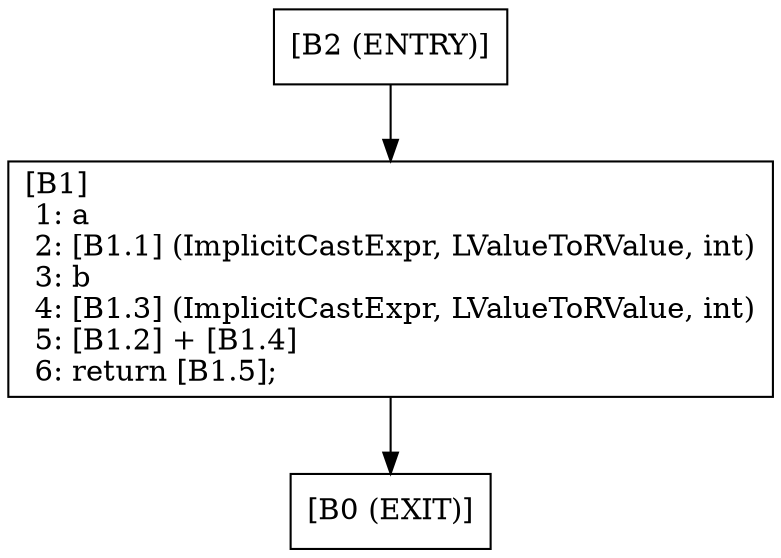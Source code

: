 digraph unnamed {

	Node0x6c18900 [shape=record,label="{ [B0 (EXIT)]\l}"];
	Node0x6c189d8 [shape=record,label="{ [B1]\l  1: a\l  2: [B1.1] (ImplicitCastExpr, LValueToRValue, int)\l  3: b\l  4: [B1.3] (ImplicitCastExpr, LValueToRValue, int)\l  5: [B1.2] + [B1.4]\l  6: return [B1.5];\l}"];
	Node0x6c189d8 -> Node0x6c18900;
	Node0x6c18b30 [shape=record,label="{ [B2 (ENTRY)]\l}"];
	Node0x6c18b30 -> Node0x6c189d8;
}

